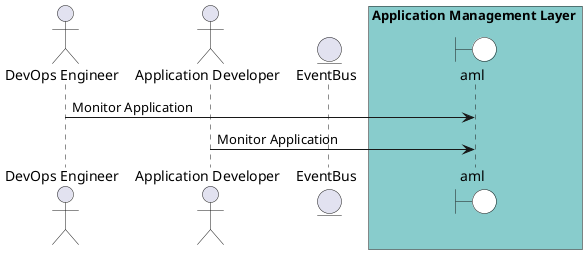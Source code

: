 @startuml

actor "DevOps Engineer"

actor "Application Developer"


entity EventBus

box Application Management Layer #88cccc
    boundary aml #white
end box



"DevOps Engineer" -> aml: Monitor Application


"Application Developer" -> aml: Monitor Application



@enduml

